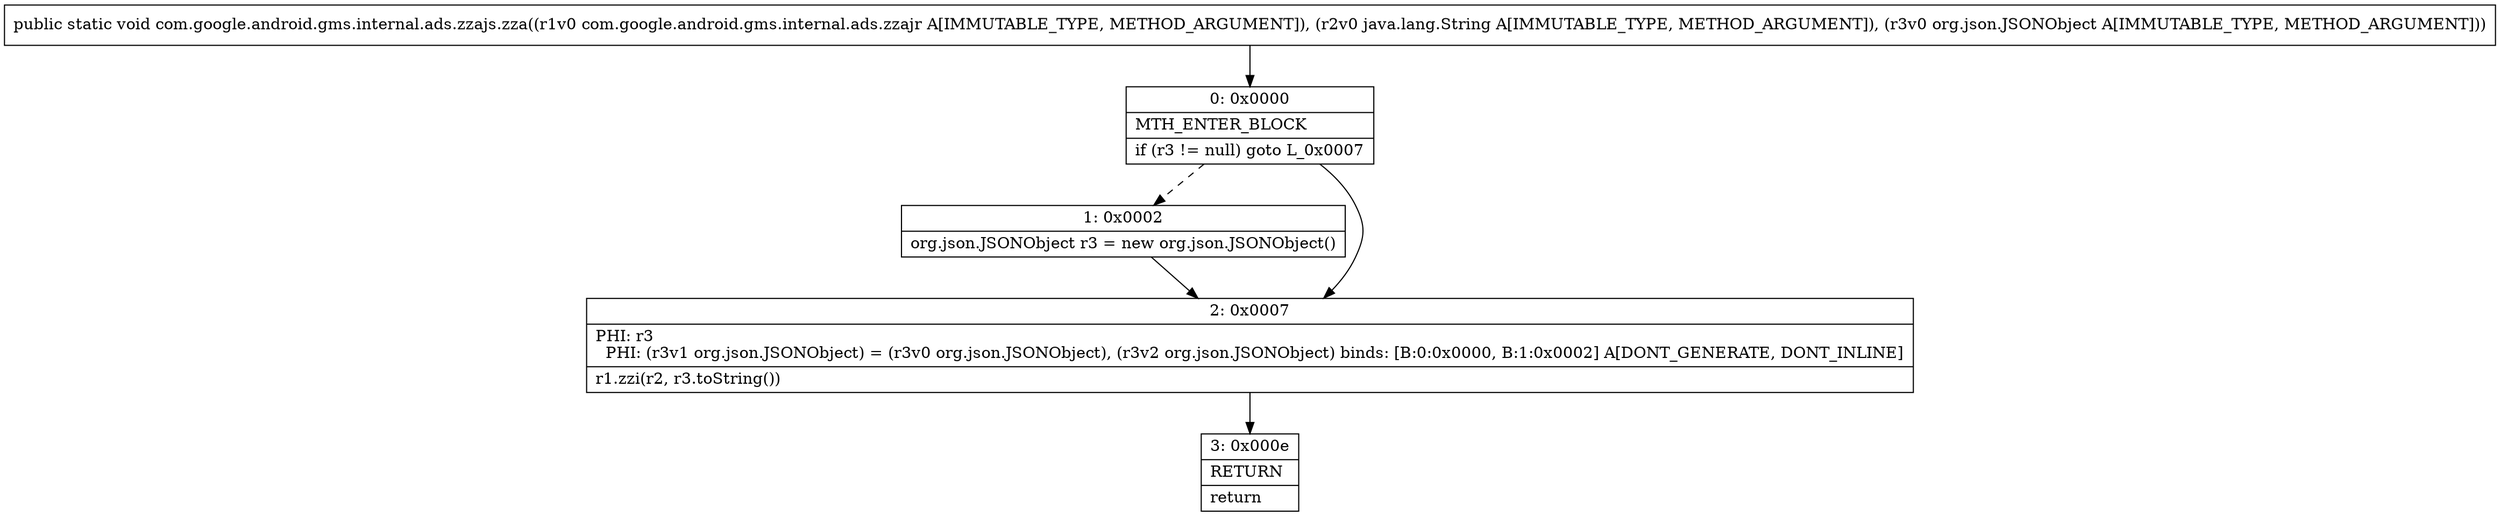 digraph "CFG forcom.google.android.gms.internal.ads.zzajs.zza(Lcom\/google\/android\/gms\/internal\/ads\/zzajr;Ljava\/lang\/String;Lorg\/json\/JSONObject;)V" {
Node_0 [shape=record,label="{0\:\ 0x0000|MTH_ENTER_BLOCK\l|if (r3 != null) goto L_0x0007\l}"];
Node_1 [shape=record,label="{1\:\ 0x0002|org.json.JSONObject r3 = new org.json.JSONObject()\l}"];
Node_2 [shape=record,label="{2\:\ 0x0007|PHI: r3 \l  PHI: (r3v1 org.json.JSONObject) = (r3v0 org.json.JSONObject), (r3v2 org.json.JSONObject) binds: [B:0:0x0000, B:1:0x0002] A[DONT_GENERATE, DONT_INLINE]\l|r1.zzi(r2, r3.toString())\l}"];
Node_3 [shape=record,label="{3\:\ 0x000e|RETURN\l|return\l}"];
MethodNode[shape=record,label="{public static void com.google.android.gms.internal.ads.zzajs.zza((r1v0 com.google.android.gms.internal.ads.zzajr A[IMMUTABLE_TYPE, METHOD_ARGUMENT]), (r2v0 java.lang.String A[IMMUTABLE_TYPE, METHOD_ARGUMENT]), (r3v0 org.json.JSONObject A[IMMUTABLE_TYPE, METHOD_ARGUMENT])) }"];
MethodNode -> Node_0;
Node_0 -> Node_1[style=dashed];
Node_0 -> Node_2;
Node_1 -> Node_2;
Node_2 -> Node_3;
}

